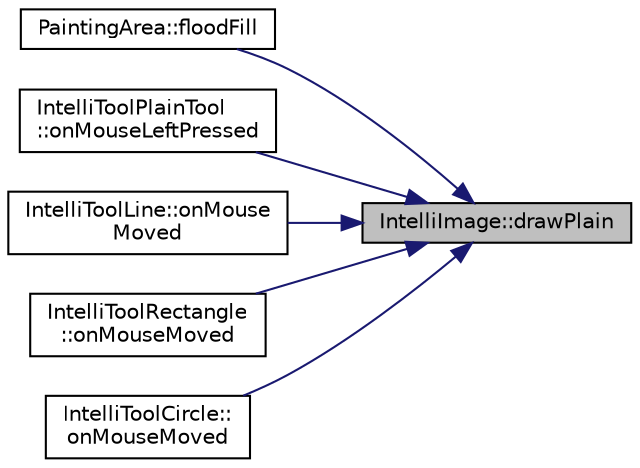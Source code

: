 digraph "IntelliImage::drawPlain"
{
 // LATEX_PDF_SIZE
  edge [fontname="Helvetica",fontsize="10",labelfontname="Helvetica",labelfontsize="10"];
  node [fontname="Helvetica",fontsize="10",shape=record];
  rankdir="RL";
  Node1 [label="IntelliImage::drawPlain",height=0.2,width=0.4,color="black", fillcolor="grey75", style="filled", fontcolor="black",tooltip="A function that clears the whole image in a given Color."];
  Node1 -> Node2 [dir="back",color="midnightblue",fontsize="10",style="solid",fontname="Helvetica"];
  Node2 [label="PaintingArea::floodFill",height=0.2,width=0.4,color="black", fillcolor="white", style="filled",URL="$class_painting_area.html#aeb5eb394b979ea90f2be9849fdda1774",tooltip="The floodFill method fills a the active layer with a given color."];
  Node1 -> Node3 [dir="back",color="midnightblue",fontsize="10",style="solid",fontname="Helvetica"];
  Node3 [label="IntelliToolPlainTool\l::onMouseLeftPressed",height=0.2,width=0.4,color="black", fillcolor="white", style="filled",URL="$class_intelli_tool_plain_tool.html#ab786dd5fa80af863246013d43c4b7ac9",tooltip="A function managing the left click pressed of a mouse. Filling the whole canvas."];
  Node1 -> Node4 [dir="back",color="midnightblue",fontsize="10",style="solid",fontname="Helvetica"];
  Node4 [label="IntelliToolLine::onMouse\lMoved",height=0.2,width=0.4,color="black", fillcolor="white", style="filled",URL="$class_intelli_tool_line.html#abc6324ef0778823fe7e35aef8ae37f9b",tooltip="A function managing the mouse moved event. Drawing a Line from the startpoint to the current mouse po..."];
  Node1 -> Node5 [dir="back",color="midnightblue",fontsize="10",style="solid",fontname="Helvetica"];
  Node5 [label="IntelliToolRectangle\l::onMouseMoved",height=0.2,width=0.4,color="black", fillcolor="white", style="filled",URL="$class_intelli_tool_rectangle.html#a4b5931071e21eb6949ffe357315e408b",tooltip="A function managing the mouse moved event.Drawing a rectangle to currrent mouse position."];
  Node1 -> Node6 [dir="back",color="midnightblue",fontsize="10",style="solid",fontname="Helvetica"];
  Node6 [label="IntelliToolCircle::\lonMouseMoved",height=0.2,width=0.4,color="black", fillcolor="white", style="filled",URL="$class_intelli_tool_circle.html#a90ee58c5390a86afc75c14ca79b91d7b",tooltip="A function managing the mouse moved event. Draws a circle with radius of eulerian norm of mouse posit..."];
}
